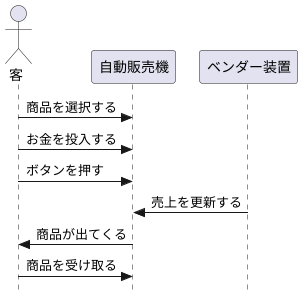 @startuml 客が自動販売機から商品を手に取るまでのシーケンス図
hide footbox
skinparam style strictuml /' 厳密なUMLに準拠する'/
Actor 客 as user
participant "自動販売機" as vendingmachine
participant "ベンダー装置" as vendorequipment

user -> vendingmachine : 商品を選択する
user -> vendingmachine: お金を投入する
user -> vendingmachine : ボタンを押す
vendorequipment -> vendingmachine : 売上を更新する
vendingmachine -> user: 商品が出てくる
user -> vendingmachine : 商品を受け取る


@enduml